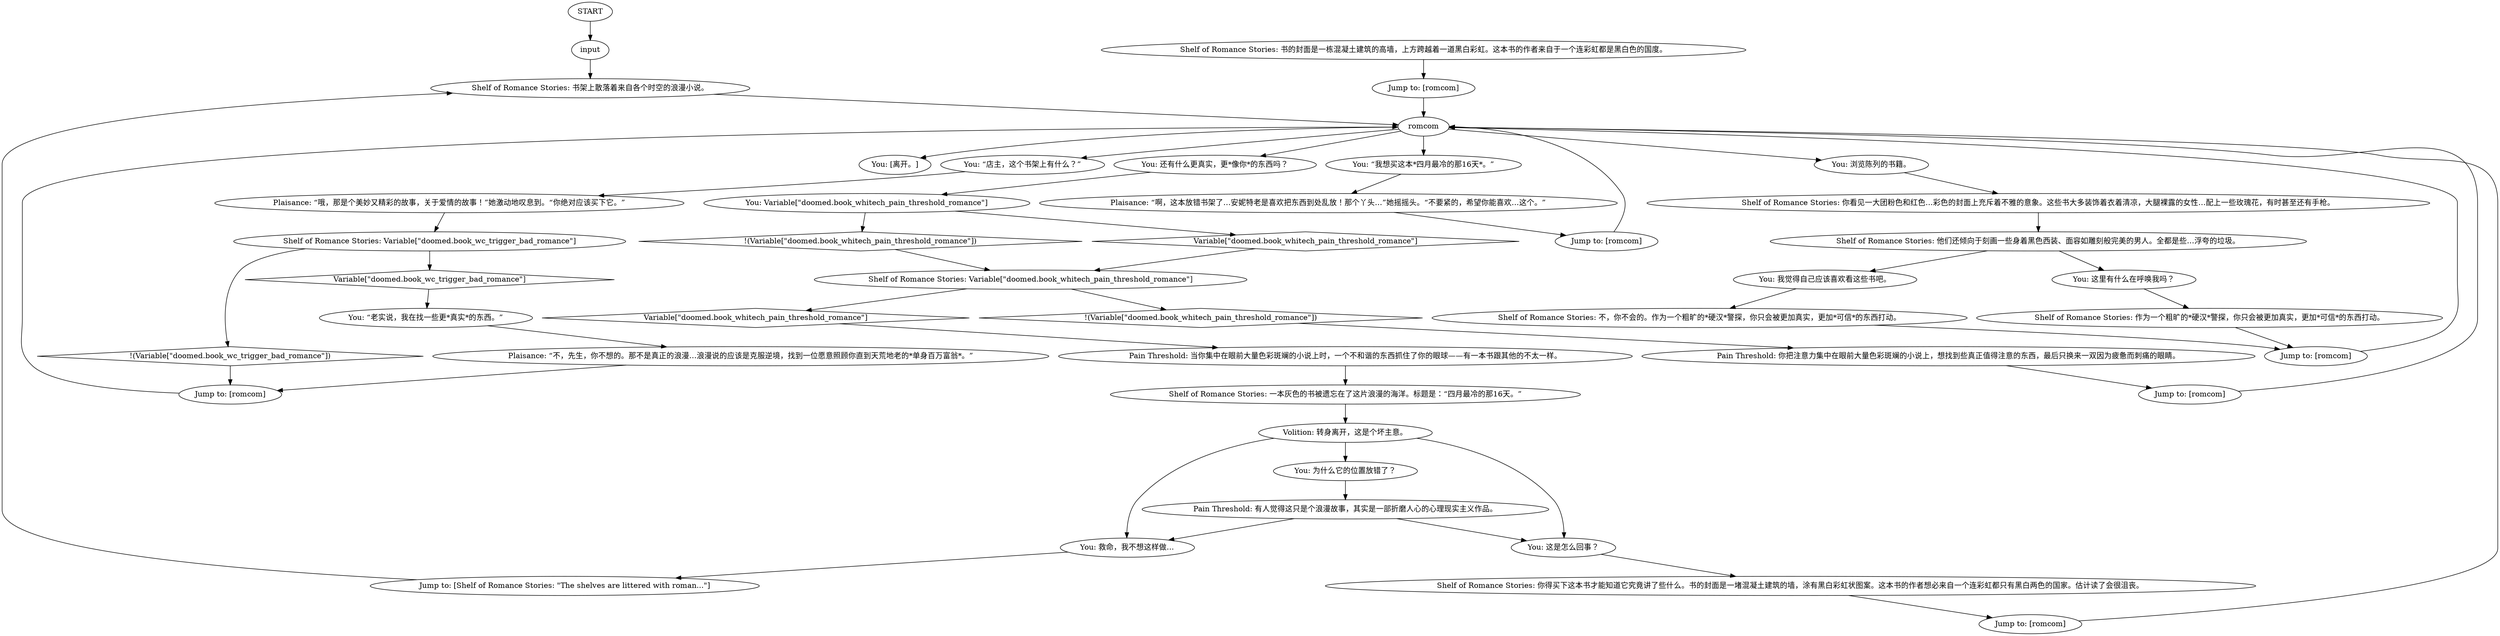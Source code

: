 # BOOKSTORE / ROMANCE
# Shelf of romance books.
# ==================================================
digraph G {
	  0 [label="START"];
	  1 [label="input"];
	  2 [label="Shelf of Romance Stories: 你得买下这本书才能知道它究竟讲了些什么。书的封面是一堵混凝土建筑的墙，涂有黑白彩虹状图案。这本书的作者想必来自一个连彩虹都只有黑白两色的国家。估计读了会很沮丧。"];
	  3 [label="Jump to: [romcom]"];
	  5 [label="You: 还有什么更真实，更*像你*的东西吗？"];
	  6 [label="You: Variable[\"doomed.book_whitech_pain_threshold_romance\"]"];
	  7 [label="Variable[\"doomed.book_whitech_pain_threshold_romance\"]", shape=diamond];
	  8 [label="!(Variable[\"doomed.book_whitech_pain_threshold_romance\"])", shape=diamond];
	  9 [label="Shelf of Romance Stories: 作为一个粗旷的*硬汉*警探，你只会被更加真实，更加*可信*的东西打动。"];
	  10 [label="Volition: 转身离开，这是个坏主意。"];
	  11 [label="Pain Threshold: 你把注意力集中在眼前大量色彩斑斓的小说上，想找到些真正值得注意的东西，最后只换来一双因为疲惫而刺痛的眼睛。"];
	  12 [label="Pain Threshold: 当你集中在眼前大量色彩斑斓的小说上时，一个不和谐的东西抓住了你的眼球——有一本书跟其他的不太一样。"];
	  13 [label="You: 这是怎么回事？"];
	  14 [label="You: [离开。]"];
	  15 [label="You: “我想买这本*四月最冷的那16天*。”"];
	  16 [label="You: 我觉得自己应该喜欢看这些书吧。"];
	  17 [label="Shelf of Romance Stories: 书的封面是一栋混凝土建筑的高墙，上方跨越着一道黑白彩虹。这本书的作者来自于一个连彩虹都是黑白色的国度。"];
	  18 [label="Shelf of Romance Stories: 你看见一大团粉色和红色…彩色的封面上充斥着不雅的意象。这些书大多装饰着衣着清凉，大腿裸露的女性…配上一些玫瑰花，有时甚至还有手枪。"];
	  19 [label="romcom"];
	  20 [label="Jump to: [romcom]"];
	  21 [label="Plaisance: “啊，这本放错书架了…安妮特老是喜欢把东西到处乱放！那个丫头…”她摇摇头。“不要紧的，希望你能喜欢…这个。”"];
	  22 [label="Jump to: [romcom]"];
	  23 [label="Shelf of Romance Stories: Variable[\"doomed.book_whitech_pain_threshold_romance\"]"];
	  24 [label="Variable[\"doomed.book_whitech_pain_threshold_romance\"]", shape=diamond];
	  25 [label="!(Variable[\"doomed.book_whitech_pain_threshold_romance\"])", shape=diamond];
	  26 [label="Shelf of Romance Stories: 不，你不会的。作为一个粗旷的*硬汉*警探，你只会被更加真实，更加*可信*的东西打动。"];
	  27 [label="You: “店主，这个书架上有什么？”"];
	  28 [label="You: “老实说，我在找一些更*真实*的东西。”"];
	  29 [label="Shelf of Romance Stories: Variable[\"doomed.book_wc_trigger_bad_romance\"]"];
	  30 [label="Variable[\"doomed.book_wc_trigger_bad_romance\"]", shape=diamond];
	  31 [label="!(Variable[\"doomed.book_wc_trigger_bad_romance\"])", shape=diamond];
	  32 [label="Jump to: [romcom]"];
	  33 [label="Shelf of Romance Stories: 他们还倾向于刻画一些身着黑色西装、面容如雕刻般完美的男人。全都是些…浮夸的垃圾。"];
	  34 [label="Jump to: [romcom]"];
	  35 [label="Jump to: [Shelf of Romance Stories: \"The shelves are littered with roman...\"]"];
	  36 [label="Shelf of Romance Stories: 书架上散落着来自各个时空的浪漫小说。"];
	  37 [label="Plaisance: “哦，那是个美妙又精彩的故事，关于爱情的故事！”她激动地叹息到。“你绝对应该买下它。”"];
	  38 [label="You: 这里有什么在呼唤我吗？"];
	  39 [label="You: 为什么它的位置放错了？"];
	  40 [label="You: 救命，我不想这样做…"];
	  41 [label="You: 浏览陈列的书籍。"];
	  42 [label="Shelf of Romance Stories: 一本灰色的书被遗忘在了这片浪漫的海洋。标题是：“四月最冷的那16天。”"];
	  43 [label="Plaisance: “不，先生，你不想的。那不是真正的浪漫…浪漫说的应该是克服逆境，找到一位愿意照顾你直到天荒地老的*单身百万富翁*。”"];
	  44 [label="Jump to: [romcom]"];
	  45 [label="Pain Threshold: 有人觉得这只是个浪漫故事，其实是一部折磨人心的心理现实主义作品。"];
	  0 -> 1
	  1 -> 36
	  2 -> 3
	  3 -> 19
	  5 -> 6
	  6 -> 8
	  6 -> 7
	  7 -> 23
	  8 -> 23
	  9 -> 22
	  10 -> 40
	  10 -> 13
	  10 -> 39
	  11 -> 34
	  12 -> 42
	  13 -> 2
	  15 -> 21
	  16 -> 26
	  17 -> 44
	  18 -> 33
	  19 -> 5
	  19 -> 41
	  19 -> 14
	  19 -> 15
	  19 -> 27
	  20 -> 19
	  21 -> 32
	  22 -> 19
	  23 -> 24
	  23 -> 25
	  24 -> 12
	  25 -> 11
	  26 -> 22
	  27 -> 37
	  28 -> 43
	  29 -> 30
	  29 -> 31
	  30 -> 28
	  31 -> 20
	  32 -> 19
	  33 -> 16
	  33 -> 38
	  34 -> 19
	  35 -> 36
	  36 -> 19
	  37 -> 29
	  38 -> 9
	  39 -> 45
	  40 -> 35
	  41 -> 18
	  42 -> 10
	  43 -> 20
	  44 -> 19
	  45 -> 40
	  45 -> 13
}


